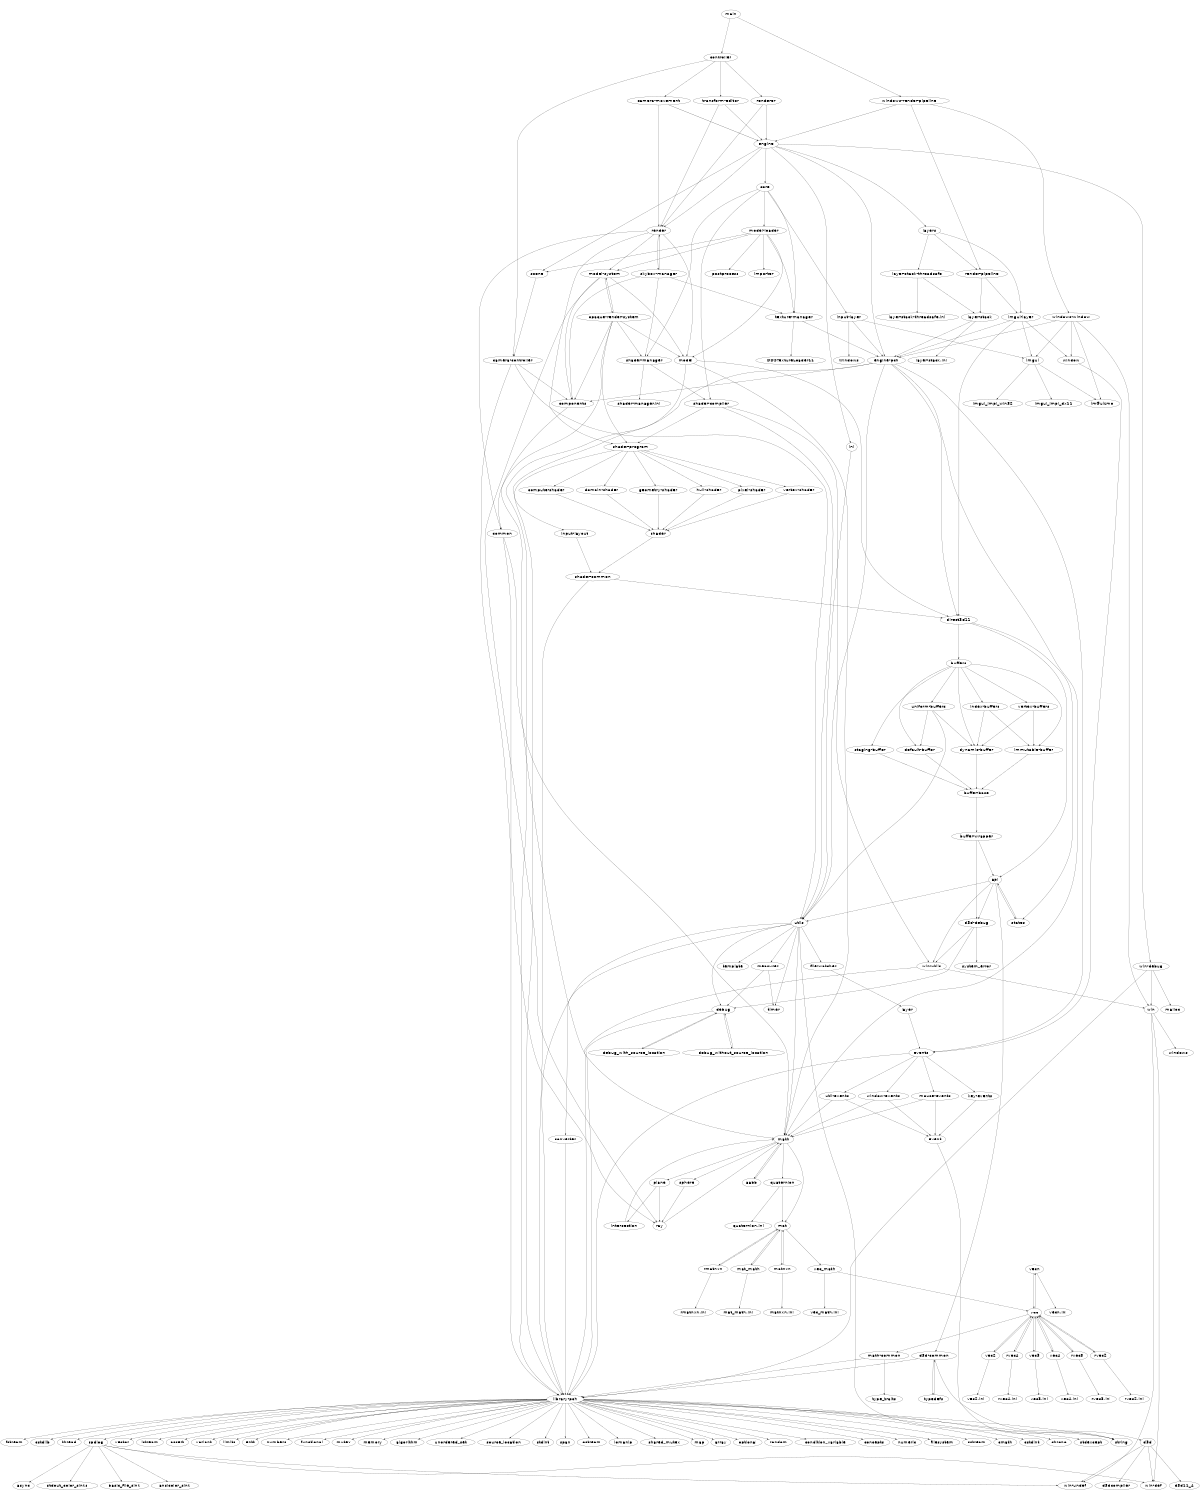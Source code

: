 digraph "source tree" {
    overlap=scale;
    size="8,10";
    ratio="fill";
    fontsize="32";
    fontname="Helvetica";
	node [fontsize="32", fontname="Helvetica"]
	clusterrank="local";
	"vecn" -> "vecn.inl"
	"library-pch" -> "stdexcept"
	"core" -> "shader-compiler"
	"win" -> "win-undef"
	"model" -> "math"
	"d3d" -> "d3dcompiler"
	"buffers" -> "vertex-buffers"
	"math-common" -> "type_traits"
	"windows-window" -> "win"
	"mouse-events" -> "event"
	"render" -> "shader-program"
	"engine-pch" -> "library-pch"
	"debug" -> "debug_with_source_location"
	"library-pch" -> "fstream"
	"opaque-render-system" -> "shader-manager"
	"math" -> "aabb"
	"library-pch" -> "cstdlib"
	"shader-program" -> "vertex-shader"
	"compute-shader" -> "shader"
	"utils" -> "file-watcher"
	"common" -> "math"
	"d3d" -> "win-undef"
	"rvec2" -> "vec"
	"library-pch" -> "thread"
	"intersection" -> "math"
	"rmatnxn" -> "rmatnxn.inl"
	"model" -> "library-pch"
	"render" -> "model-system"
	"model-loader" -> "scene"
	"domain-shader" -> "shader"
	"vec2" -> "vec"
	"skybox-manager" -> "shader-manager"
	"spdlog" -> "async"
	"index-buffers" -> "dynamic-buffer"
	"mat" -> "mat_math"
	"library-pch" -> "vector"
	"layer-stack" -> "engine-pch"
	"utils" -> "math"
	"vec_math" -> "vec"
	"camera-controller" -> "components"
	"vec" -> "vecn"
	"layer-stack-threadsafe" -> "layer-stack"
	"library-pch" -> "istream"
	"library-pch" -> "assert"
	"windows-render-pipeline" -> "windows-window"
	"library-pch" -> "variant"
	"events" -> "key-events"
	"api" -> "states"
	"spdlog" -> "stdout_color_sinks"
	"vec" -> "rvec4"
	"util-events" -> "event"
	"layer-stack" -> "layer-stack.inl"
	"opaque-render-system" -> "common"
	"opaque-render-system" -> "model"
	"d3d-debug" -> "debug"
	"library-pch" -> "limits"
	"plane" -> "ray"
	"skybox-manager" -> "render"
	"math" -> "sphere"
	"buffers" -> "index-buffers"
	"model-loader" -> "Importer"
	"texture-manager" -> "engine-pch"
	"engine" -> "render"
	"camera-movement" -> "render"
	"library-pch" -> "entt"
	"model-loader" -> "postprocess"
	"vec3" -> "vec3.inl"
	"vec" -> "vec3"
	"library-pch" -> "numbers"
	"library-pch" -> "functional"
	"shader" -> "shader-common"
	"window" -> "events"
	"library-pch" -> "mutex"
	"model-system" -> "opaque-render-system"
	"win-debug" -> "malloc"
	"imgui-layer" -> "imgui"
	"d3d-debug" -> "system_error"
	"shader-program" -> "geometry-shader"
	"controller" -> "camera-movement"
	"components" -> "math"
	"core" -> "texture-manager"
	"vertex-shader" -> "shader"
	"quaternion" -> "quaternion.inl"
	"vec" -> "rvec2"
	"spdlog" -> "win-undef"
	"utils" -> "debug"
	"engine-pch" -> "direct3d11"
	"library-pch" -> "memory"
	"shader-program" -> "input-layout"
	"library-pch" -> "algorithm"
	"common" -> "library-pch"
	"layers" -> "imgui-layer"
	"api" -> "d3d-debug"
	"model-system" -> "ray"
	"buffers" -> "staging-buffer"
	"shader-program" -> "hull-shader"
	"buffers" -> "immutable-buffer"
	"engine" -> "win-debug"
	"buffer-wrapper" -> "api"
	"vertex-buffers" -> "dynamic-buffer"
	"vec2" -> "vec2.inl"
	"shader-compiler" -> "utils"
	"render" -> "skybox-manager"
	"controller" -> "transform-editor"
	"input-layer" -> "imgui"
	"imgui" -> "imgui_impl_dx11"
	"vec4" -> "vec4.inl"
	"debug" -> "debug_without_source_location"
	"library-pch" -> "unordered_set"
	"vec" -> "vec4"
	"math" -> "mat"
	"measurer" -> "timer"
	"shader-common" -> "direct3d11"
	"event" -> "string"
	"d3d-debug" -> "win-utils"
	"controller" -> "renderer"
	"renderer" -> "render"
	"uniform-buffers" -> "default-buffer"
	"quaternion" -> "mat"
	"renderer" -> "engine"
	"engine" -> "core"
	"buffer-base" -> "buffer-wrapper"
	"math-common" -> "library-pch"
	"library-pch" -> "source_location"
	"opaque-render-system" -> "model-system"
	"library-pch" -> "stdint"
	"api" -> "d3d-common"
	"pixel-shader" -> "shader"
	"rvec3" -> "vec"
	"utils" -> "measurer"
	"windows-window" -> "window"
	"d3d" -> "win-def"
	"uniform-buffers" -> "utils"
	"camera-movement" -> "engine"
	"d3d-common" -> "typedefs"
	"direct3d11" -> "buffers"
	"buffers" -> "dynamic-buffer"
	"model-loader" -> "model-system"
	"scene" -> "camera-controller"
	"library-pch" -> "span"
	"debug" -> "library-pch"
	"imgui-layer" -> "direct3d11"
	"render" -> "common"
	"library-pch" -> "ostream"
	"window-events" -> "math"
	"sphere" -> "ray"
	"utils" -> "converter"
	"core" -> "shader-manager"
	"win" -> "win-def"
	"spdlog" -> "win-def"
	"library-pch" -> "iomanip"
	"library-pch" -> "string"
	"util-events" -> "math"
	"library-pch" -> "shared_mutex"
	"vec_math" -> "vec_math.inl"
	"vec4" -> "vec"
	"shader-compiler" -> "shader-program"
	"mat_math" -> "mat"
	"default-buffer" -> "buffer-base"
	"shader-program" -> "compute-shader"
	"win-utils" -> "win"
	"d3d-common" -> "d3d"
	"typedefs" -> "d3d-common"
	"shader-program" -> "pixel-shader"
	"index-buffers" -> "immutable-buffer"
	"win-debug" -> "win"
	"library-pch" -> "map"
	"imgui-layer" -> "window"
	"mat" -> "rmatnxn"
	"library-pch" -> "array"
	"model-system" -> "model"
	"api" -> "utils"
	"library-pch" -> "optional"
	"model-system" -> "components"
	"plane" -> "intersection"
	"windows-window" -> "imgui"
	"utils" -> "library-pch"
	"imgui-layer" -> "engine-pch"
	"layers" -> "layer-stack-threadsafe"
	"library-pch" -> "spdlog"
	"core" -> "input-layer"
	"uniform-buffers" -> "dynamic-buffer"
	"input-layer" -> "engine-pch"
	"core" -> "model-loader"
	"render-pipeline" -> "layer-stack"
	"model" -> "direct3d11"
	"imgui" -> "imgui_impl_win32"
	"events" -> "library-pch"
	"windows-render-pipeline" -> "render-pipeline"
	"vecn" -> "vec"
	"mouse-events" -> "math"
	"library-pch" -> "random"
	"library-pch" -> "condition_variable"
	"input-layer" -> "Windows"
	"library-pch" -> "concepts"
	"library-pch" -> "numeric"
	"shader-manager" -> "shader-compiler"
	"engine-pch" -> "math"
	"engine-pch" -> "components"
	"states" -> "api"
	"converter" -> "library-pch"
	"spdlog" -> "basic_file_sink"
	"windows-render-pipeline" -> "engine"
	"matnxn" -> "matnxn.inl"
	"api" -> "win-utils"
	"win" -> "windows"
	"skybox-manager" -> "components"
	"library-pch" -> "filesystem"
	"library-pch" -> "sstream"
	"shader-program" -> "domain-shader"
	"vertex-buffers" -> "immutable-buffer"
	"debug_without_source_location" -> "debug"
	"events" -> "mouse-events"
	"layers" -> "render-pipeline"
	"rmatnxn" -> "mat"
	"dynamic-buffer" -> "buffer-base"
	"direct3d11" -> "states"
	"library-pch" -> "cmath"
	"staging-buffer" -> "buffer-base"
	"ini" -> "utils"
	"input-layout" -> "shader-common"
	"utils" -> "string"
	"rvec2" -> "rvec2.inl"
	"mat" -> "matnxn"
	"shader-common" -> "library-pch"
	"rvec3" -> "rvec3.inl"
	"events" -> "window-events"
	"layer-stack-threadsafe" -> "layer-stack-threadsafe.inl"
	"engine" -> "engine-pch"
	"key-events" -> "event"
	"shader-compiler" -> "win-utils"
	"geometry-shader" -> "shader"
	"shader-manager" -> "shader-manager.inl"
	"skybox-manager" -> "texture-manager"
	"d3d-common" -> "library-pch"
	"layer" -> "events"
	"opaque-render-system" -> "shader-program"
	"buffers" -> "default-buffer"
	"model-loader" -> "texture-manager"
	"transform-editor" -> "render"
	"rvec4" -> "vec"
	"windows-window" -> "ImGuizmo"
	"library-pch" -> "cstdint"
	"vec3" -> "vec"
	"win-debug" -> "library-pch"
	"main" -> "windows-render-pipeline"
	"events" -> "util-events"
	"win-utils" -> "library-pch"
	"mat_math" -> "mat_math.inl"
	"vec" -> "math-common"
	"debug_with_source_location" -> "debug"
	"mat" -> "vec_math"
	"vec" -> "rvec3"
	"ray" -> "math"
	"model-loader" -> "model"
	"hull-shader" -> "shader"
	"buffer-wrapper" -> "d3d-debug"
	"d3d" -> "d3d11_4"
	"engine" -> "layers"
	"engine" -> "ini"
	"transform-editor" -> "engine"
	"texture-manager" -> "DDSTextureLoader11"
	"vec" -> "vec2"
	"utils" -> "template"
	"matnxn" -> "mat"
	"opaque-render-system" -> "components"
	"camera-controller" -> "utils"
	"immutable-buffer" -> "buffer-base"
	"math" -> "quaternion"
	"library-pch" -> "chrono"
	"engine" -> "scene"
	"engine-pch" -> "utils"
	"engine-pch" -> "events"
	"measurer" -> "debug"
	"direct3d11" -> "api"
	"rvec4" -> "rvec4.inl"
	"buffers" -> "uniform-buffers"
	"math" -> "plane"
	"render" -> "model"
	"utils" -> "timer"
	"main" -> "controller"
	"aabb" -> "math"
	"controller" -> "camera-controller"
	"file-watcher" -> "layer"
	"render-pipeline" -> "imgui-layer"
	"camera-controller" -> "ray"
	"windows-window" -> "engine-pch"
	"imgui" -> "ImGuizmo"
	"window-events" -> "event"
	"spdlog" -> "ansicolor_sink"
}
